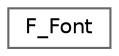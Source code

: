 digraph "类继承关系图"
{
 // LATEX_PDF_SIZE
  bgcolor="transparent";
  edge [fontname=Helvetica,fontsize=10,labelfontname=Helvetica,labelfontsize=10];
  node [fontname=Helvetica,fontsize=10,shape=box,height=0.2,width=0.4];
  rankdir="LR";
  Node0 [id="Node000000",label="F_Font",height=0.2,width=0.4,color="grey40", fillcolor="white", style="filled",URL="$class_f___font.html",tooltip="提供字体的加载和管理功能"];
}
